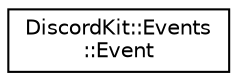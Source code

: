 digraph "Graphical Class Hierarchy"
{
 // LATEX_PDF_SIZE
  edge [fontname="Helvetica",fontsize="10",labelfontname="Helvetica",labelfontsize="10"];
  node [fontname="Helvetica",fontsize="10",shape=record];
  rankdir="LR";
  Node0 [label="DiscordKit::Events\l::Event",height=0.2,width=0.4,color="black", fillcolor="white", style="filled",URL="$d0/d16/classDiscordKit_1_1Events_1_1Event.html",tooltip=" "];
}
